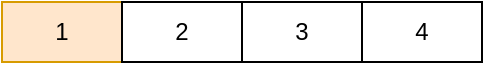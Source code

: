 <mxfile version="14.1.9" type="github"><diagram id="tbavdfNpW49yze4Mocuh" name="Page-1"><mxGraphModel dx="1422" dy="1996" grid="1" gridSize="10" guides="1" tooltips="1" connect="1" arrows="1" fold="1" page="1" pageScale="1" pageWidth="827" pageHeight="1169" math="0" shadow="0"><root><mxCell id="0"/><mxCell id="1" parent="0"/><mxCell id="Y_-qT20ZNWLNyeHyA_p3-2" value="1" style="rounded=0;whiteSpace=wrap;html=1;fillColor=#ffe6cc;strokeColor=#d79b00;" parent="1" vertex="1"><mxGeometry x="140" y="-600" width="60" height="30" as="geometry"/></mxCell><mxCell id="Y_-qT20ZNWLNyeHyA_p3-3" value="2" style="rounded=0;whiteSpace=wrap;html=1;" parent="1" vertex="1"><mxGeometry x="200" y="-600" width="60" height="30" as="geometry"/></mxCell><mxCell id="Y_-qT20ZNWLNyeHyA_p3-6" value="3" style="rounded=0;whiteSpace=wrap;html=1;" parent="1" vertex="1"><mxGeometry x="260" y="-600" width="60" height="30" as="geometry"/></mxCell><mxCell id="Y_-qT20ZNWLNyeHyA_p3-7" value="4" style="rounded=0;whiteSpace=wrap;html=1;" parent="1" vertex="1"><mxGeometry x="320" y="-600" width="60" height="30" as="geometry"/></mxCell></root></mxGraphModel></diagram></mxfile>